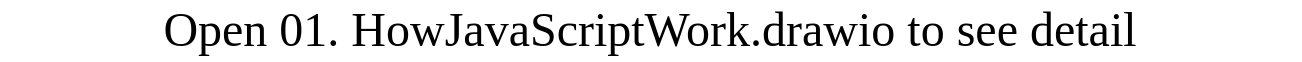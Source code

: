 <mxfile version="17.1.3" type="github">
  <diagram id="fc3qdRNUV-3WKbPgGzG8" name="How JavaScript Work?">
    <mxGraphModel dx="1108" dy="604" grid="1" gridSize="10" guides="1" tooltips="1" connect="1" arrows="1" fold="1" page="1" pageScale="1" pageWidth="1700" pageHeight="1100" math="0" shadow="0">
      <root>
        <mxCell id="0" />
        <mxCell id="1" parent="0" />
        <mxCell id="XwFh6ZZNU7VVgMdY2XPN-1" value="Open 01. HowJavaScriptWork.drawio to see detail" style="text;html=1;strokeColor=none;fillColor=none;align=center;verticalAlign=middle;whiteSpace=wrap;rounded=0;fontSize=24;fontFamily=Comfortaa;fontSource=https%3A%2F%2Ffonts.googleapis.com%2Fcss%3Ffamily%3DComfortaa;" vertex="1" parent="1">
          <mxGeometry x="410" y="190" width="650" height="30" as="geometry" />
        </mxCell>
      </root>
    </mxGraphModel>
  </diagram>
</mxfile>

